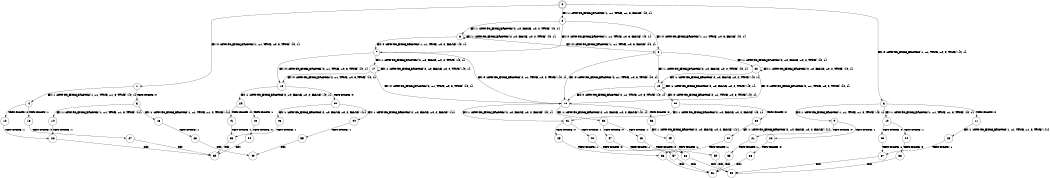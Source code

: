 digraph BCG {
size = "7, 10.5";
center = TRUE;
node [shape = circle];
0 [peripheries = 2];
0 -> 1 [label = "EX !0 !ATOMIC_EXCH_BRANCH (1, +1, TRUE, +0, 3, TRUE) !{0, 1}"];
0 -> 2 [label = "EX !1 !ATOMIC_EXCH_BRANCH (1, +1, TRUE, +1, 3, FALSE) !{0, 1}"];
0 -> 3 [label = "EX !0 !ATOMIC_EXCH_BRANCH (1, +1, TRUE, +0, 3, TRUE) !{0, 1}"];
1 -> 4 [label = "EX !1 !ATOMIC_EXCH_BRANCH (1, +1, TRUE, +1, 3, TRUE) !{0, 1}"];
1 -> 5 [label = "TERMINATE !0"];
2 -> 6 [label = "EX !1 !ATOMIC_EXCH_BRANCH (2, +0, FALSE, +0, 2, TRUE) !{0, 1}"];
2 -> 7 [label = "EX !0 !ATOMIC_EXCH_BRANCH (1, +1, TRUE, +0, 3, FALSE) !{0, 1}"];
2 -> 8 [label = "EX !0 !ATOMIC_EXCH_BRANCH (1, +1, TRUE, +0, 3, FALSE) !{0, 1}"];
3 -> 9 [label = "EX !1 !ATOMIC_EXCH_BRANCH (1, +1, TRUE, +1, 3, TRUE) !{0, 1}"];
3 -> 10 [label = "EX !1 !ATOMIC_EXCH_BRANCH (1, +1, TRUE, +1, 3, TRUE) !{0, 1}"];
3 -> 11 [label = "TERMINATE !0"];
4 -> 12 [label = "TERMINATE !0"];
4 -> 13 [label = "TERMINATE !1"];
5 -> 14 [label = "EX !1 !ATOMIC_EXCH_BRANCH (1, +1, TRUE, +1, 3, TRUE) !{1}"];
5 -> 15 [label = "EX !1 !ATOMIC_EXCH_BRANCH (1, +1, TRUE, +1, 3, TRUE) !{1}"];
6 -> 6 [label = "EX !1 !ATOMIC_EXCH_BRANCH (2, +0, FALSE, +0, 2, TRUE) !{0, 1}"];
6 -> 7 [label = "EX !0 !ATOMIC_EXCH_BRANCH (1, +1, TRUE, +0, 3, FALSE) !{0, 1}"];
6 -> 8 [label = "EX !0 !ATOMIC_EXCH_BRANCH (1, +1, TRUE, +0, 3, FALSE) !{0, 1}"];
7 -> 16 [label = "EX !0 !ATOMIC_EXCH_BRANCH (2, +1, TRUE, +0, 3, TRUE) !{0, 1}"];
7 -> 17 [label = "EX !1 !ATOMIC_EXCH_BRANCH (2, +0, FALSE, +0, 2, TRUE) !{0, 1}"];
7 -> 18 [label = "EX !0 !ATOMIC_EXCH_BRANCH (2, +1, TRUE, +0, 3, TRUE) !{0, 1}"];
8 -> 19 [label = "EX !1 !ATOMIC_EXCH_BRANCH (2, +0, FALSE, +0, 2, TRUE) !{0, 1}"];
8 -> 18 [label = "EX !0 !ATOMIC_EXCH_BRANCH (2, +1, TRUE, +0, 3, TRUE) !{0, 1}"];
8 -> 20 [label = "EX !1 !ATOMIC_EXCH_BRANCH (2, +0, FALSE, +0, 2, TRUE) !{0, 1}"];
9 -> 21 [label = "TERMINATE !0"];
9 -> 22 [label = "TERMINATE !1"];
10 -> 23 [label = "TERMINATE !0"];
10 -> 24 [label = "TERMINATE !1"];
11 -> 25 [label = "EX !1 !ATOMIC_EXCH_BRANCH (1, +1, TRUE, +1, 3, TRUE) !{1}"];
12 -> 26 [label = "TERMINATE !1"];
13 -> 27 [label = "TERMINATE !0"];
14 -> 26 [label = "TERMINATE !1"];
15 -> 28 [label = "TERMINATE !1"];
16 -> 29 [label = "EX !1 !ATOMIC_EXCH_BRANCH (2, +0, FALSE, +0, 2, FALSE) !{0, 1}"];
16 -> 30 [label = "TERMINATE !0"];
17 -> 16 [label = "EX !0 !ATOMIC_EXCH_BRANCH (2, +1, TRUE, +0, 3, TRUE) !{0, 1}"];
17 -> 17 [label = "EX !1 !ATOMIC_EXCH_BRANCH (2, +0, FALSE, +0, 2, TRUE) !{0, 1}"];
17 -> 18 [label = "EX !0 !ATOMIC_EXCH_BRANCH (2, +1, TRUE, +0, 3, TRUE) !{0, 1}"];
18 -> 31 [label = "EX !1 !ATOMIC_EXCH_BRANCH (2, +0, FALSE, +0, 2, FALSE) !{0, 1}"];
18 -> 32 [label = "EX !1 !ATOMIC_EXCH_BRANCH (2, +0, FALSE, +0, 2, FALSE) !{0, 1}"];
18 -> 33 [label = "TERMINATE !0"];
19 -> 34 [label = "EX !0 !ATOMIC_EXCH_BRANCH (2, +1, TRUE, +0, 3, TRUE) !{0, 1}"];
19 -> 19 [label = "EX !1 !ATOMIC_EXCH_BRANCH (2, +0, FALSE, +0, 2, TRUE) !{0, 1}"];
19 -> 18 [label = "EX !0 !ATOMIC_EXCH_BRANCH (2, +1, TRUE, +0, 3, TRUE) !{0, 1}"];
20 -> 19 [label = "EX !1 !ATOMIC_EXCH_BRANCH (2, +0, FALSE, +0, 2, TRUE) !{0, 1}"];
20 -> 18 [label = "EX !0 !ATOMIC_EXCH_BRANCH (2, +1, TRUE, +0, 3, TRUE) !{0, 1}"];
20 -> 20 [label = "EX !1 !ATOMIC_EXCH_BRANCH (2, +0, FALSE, +0, 2, TRUE) !{0, 1}"];
21 -> 35 [label = "TERMINATE !1"];
22 -> 36 [label = "TERMINATE !0"];
23 -> 37 [label = "TERMINATE !1"];
24 -> 38 [label = "TERMINATE !0"];
25 -> 37 [label = "TERMINATE !1"];
26 -> 39 [label = "exit"];
27 -> 39 [label = "exit"];
28 -> 40 [label = "exit"];
29 -> 41 [label = "TERMINATE !0"];
29 -> 42 [label = "TERMINATE !1"];
30 -> 43 [label = "EX !1 !ATOMIC_EXCH_BRANCH (2, +0, FALSE, +0, 2, FALSE) !{1}"];
30 -> 44 [label = "EX !1 !ATOMIC_EXCH_BRANCH (2, +0, FALSE, +0, 2, FALSE) !{1}"];
31 -> 45 [label = "TERMINATE !0"];
31 -> 46 [label = "TERMINATE !1"];
32 -> 47 [label = "TERMINATE !0"];
32 -> 48 [label = "TERMINATE !1"];
33 -> 49 [label = "EX !1 !ATOMIC_EXCH_BRANCH (2, +0, FALSE, +0, 2, FALSE) !{1}"];
34 -> 31 [label = "EX !1 !ATOMIC_EXCH_BRANCH (2, +0, FALSE, +0, 2, FALSE) !{0, 1}"];
34 -> 50 [label = "TERMINATE !0"];
35 -> 51 [label = "exit"];
36 -> 51 [label = "exit"];
37 -> 52 [label = "exit"];
38 -> 52 [label = "exit"];
41 -> 53 [label = "TERMINATE !1"];
42 -> 54 [label = "TERMINATE !0"];
43 -> 53 [label = "TERMINATE !1"];
44 -> 55 [label = "TERMINATE !1"];
45 -> 56 [label = "TERMINATE !1"];
46 -> 57 [label = "TERMINATE !0"];
47 -> 58 [label = "TERMINATE !1"];
48 -> 59 [label = "TERMINATE !0"];
49 -> 58 [label = "TERMINATE !1"];
50 -> 60 [label = "EX !1 !ATOMIC_EXCH_BRANCH (2, +0, FALSE, +0, 2, FALSE) !{1}"];
53 -> 39 [label = "exit"];
54 -> 39 [label = "exit"];
55 -> 40 [label = "exit"];
56 -> 51 [label = "exit"];
57 -> 51 [label = "exit"];
58 -> 52 [label = "exit"];
59 -> 52 [label = "exit"];
60 -> 56 [label = "TERMINATE !1"];
}

